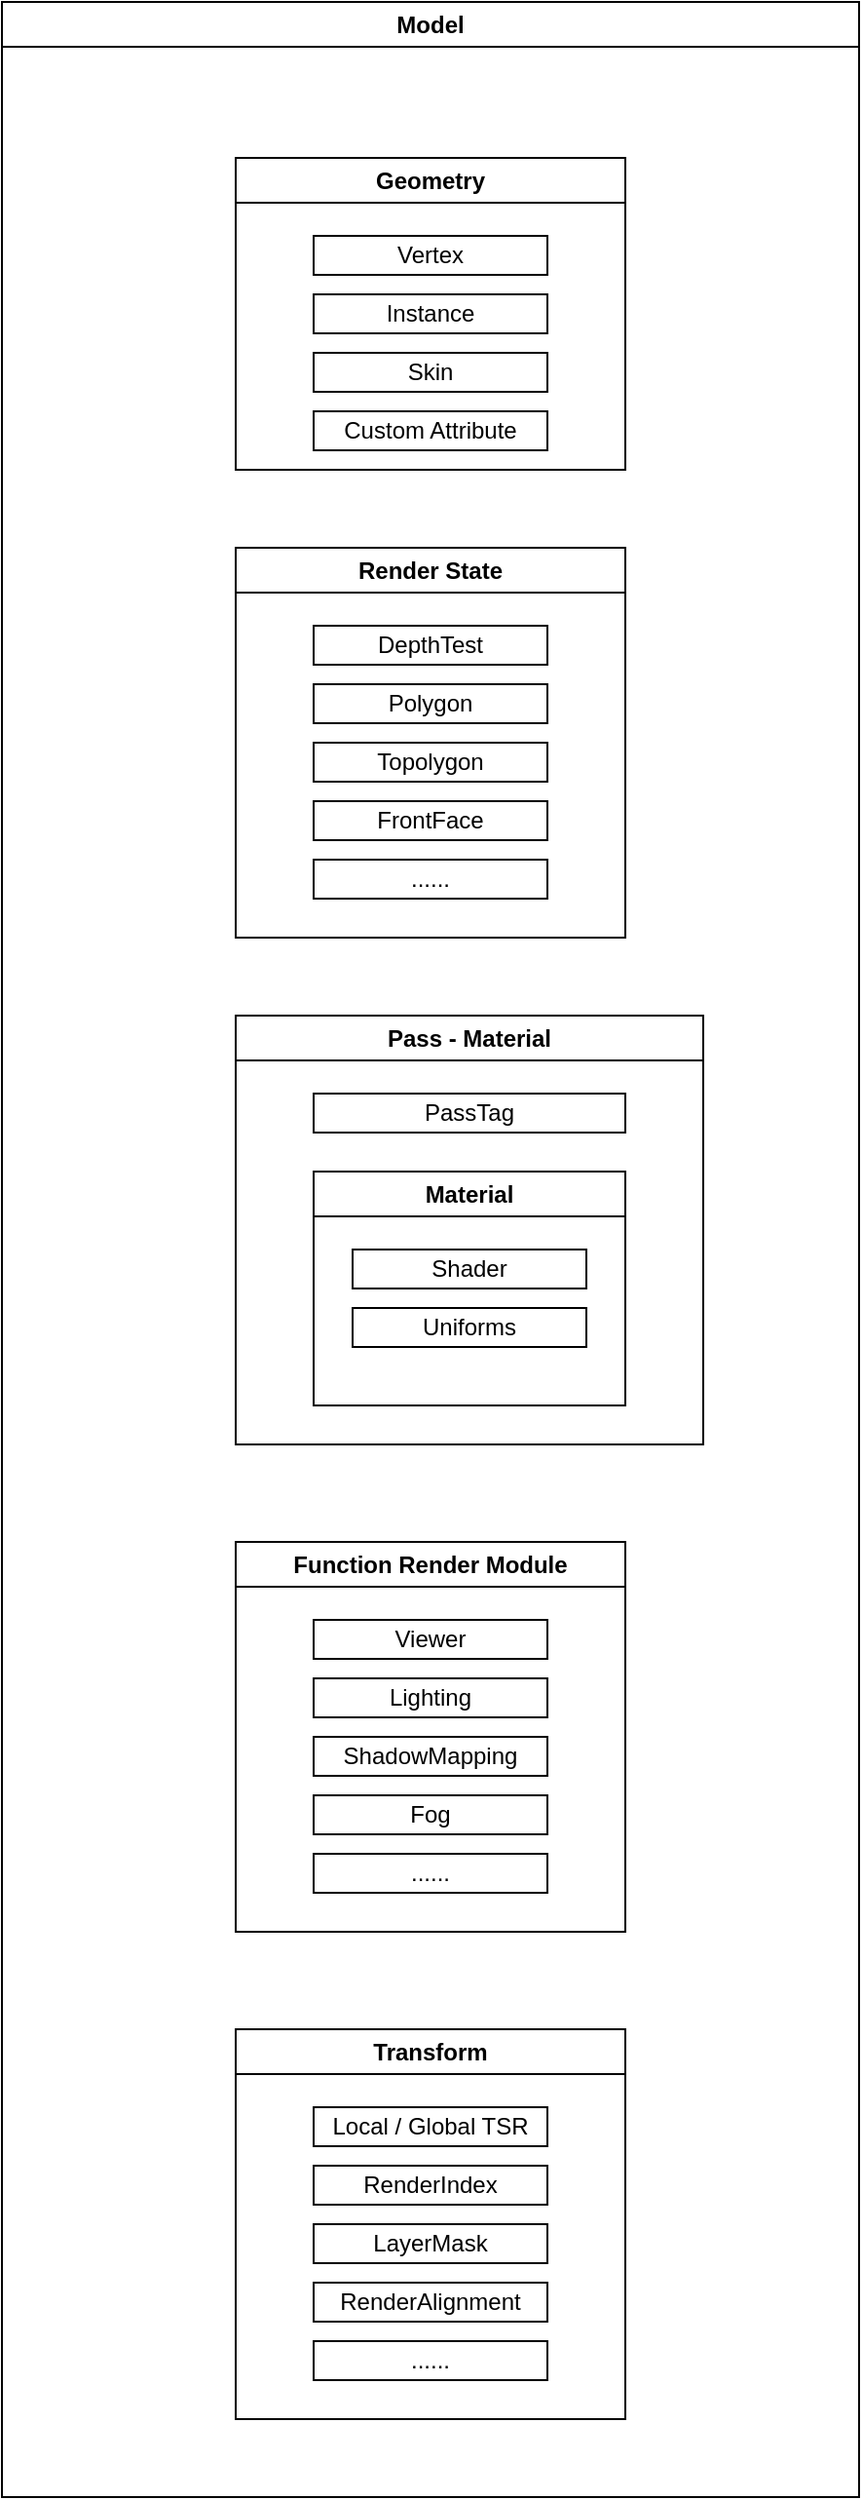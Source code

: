 <mxfile>
    <diagram id="Ip5SupECJz50OKwZUpD2" name="Page-1">
        <mxGraphModel dx="1688" dy="935" grid="1" gridSize="10" guides="1" tooltips="1" connect="1" arrows="1" fold="1" page="1" pageScale="1" pageWidth="850" pageHeight="1100" math="0" shadow="0">
            <root>
                <mxCell id="0"/>
                <mxCell id="1" parent="0"/>
                <mxCell id="73" value="Model" style="swimlane;whiteSpace=wrap;html=1;" vertex="1" parent="1">
                    <mxGeometry x="160" width="440" height="1280" as="geometry"/>
                </mxCell>
                <mxCell id="74" value="Transform" style="swimlane;whiteSpace=wrap;html=1;" vertex="1" parent="73">
                    <mxGeometry x="120" y="1040" width="200" height="200" as="geometry"/>
                </mxCell>
                <mxCell id="75" value="Local / Global TSR" style="rounded=0;whiteSpace=wrap;html=1;" vertex="1" parent="74">
                    <mxGeometry x="40" y="40" width="120" height="20" as="geometry"/>
                </mxCell>
                <mxCell id="76" value="RenderIndex" style="rounded=0;whiteSpace=wrap;html=1;" vertex="1" parent="74">
                    <mxGeometry x="40" y="70" width="120" height="20" as="geometry"/>
                </mxCell>
                <mxCell id="77" value="LayerMask" style="rounded=0;whiteSpace=wrap;html=1;" vertex="1" parent="74">
                    <mxGeometry x="40" y="100" width="120" height="20" as="geometry"/>
                </mxCell>
                <mxCell id="78" value="RenderAlignment" style="rounded=0;whiteSpace=wrap;html=1;" vertex="1" parent="74">
                    <mxGeometry x="40" y="130" width="120" height="20" as="geometry"/>
                </mxCell>
                <mxCell id="79" value="......" style="rounded=0;whiteSpace=wrap;html=1;" vertex="1" parent="74">
                    <mxGeometry x="40" y="160" width="120" height="20" as="geometry"/>
                </mxCell>
                <mxCell id="49" value="Geometry" style="swimlane;whiteSpace=wrap;html=1;" vertex="1" parent="1">
                    <mxGeometry x="280" y="80" width="200" height="160" as="geometry"/>
                </mxCell>
                <mxCell id="52" value="Vertex" style="rounded=0;whiteSpace=wrap;html=1;" vertex="1" parent="49">
                    <mxGeometry x="40" y="40" width="120" height="20" as="geometry"/>
                </mxCell>
                <mxCell id="53" value="Instance" style="rounded=0;whiteSpace=wrap;html=1;" vertex="1" parent="49">
                    <mxGeometry x="40" y="70" width="120" height="20" as="geometry"/>
                </mxCell>
                <mxCell id="64" value="Skin" style="rounded=0;whiteSpace=wrap;html=1;" vertex="1" parent="49">
                    <mxGeometry x="40" y="100" width="120" height="20" as="geometry"/>
                </mxCell>
                <mxCell id="65" value="Custom Attribute" style="rounded=0;whiteSpace=wrap;html=1;" vertex="1" parent="49">
                    <mxGeometry x="40" y="130" width="120" height="20" as="geometry"/>
                </mxCell>
                <mxCell id="50" value="Render State" style="swimlane;whiteSpace=wrap;html=1;" vertex="1" parent="1">
                    <mxGeometry x="280" y="280" width="200" height="200" as="geometry"/>
                </mxCell>
                <mxCell id="54" value="DepthTest" style="rounded=0;whiteSpace=wrap;html=1;" vertex="1" parent="50">
                    <mxGeometry x="40" y="40" width="120" height="20" as="geometry"/>
                </mxCell>
                <mxCell id="55" value="Polygon&lt;span style=&quot;color: rgba(0, 0, 0, 0); font-family: monospace; font-size: 0px; text-align: start;&quot;&gt;%3CmxGraphModel%3E%3Croot%3E%3CmxCell%20id%3D%220%22%2F%3E%3CmxCell%20id%3D%221%22%20parent%3D%220%22%2F%3E%3CmxCell%20id%3D%222%22%20value%3D%22DepthTest%22%20style%3D%22rounded%3D0%3BwhiteSpace%3Dwrap%3Bhtml%3D1%3B%22%20vertex%3D%221%22%20parent%3D%221%22%3E%3CmxGeometry%20x%3D%22320%22%20y%3D%22320%22%20width%3D%22120%22%20height%3D%2240%22%20as%3D%22geometry%22%2F%3E%3C%2FmxCell%3E%3C%2Froot%3E%3C%2FmxGraphModel%3E&lt;/span&gt;" style="rounded=0;whiteSpace=wrap;html=1;" vertex="1" parent="50">
                    <mxGeometry x="40" y="70" width="120" height="20" as="geometry"/>
                </mxCell>
                <mxCell id="56" value="Topolygon&lt;span style=&quot;color: rgba(0, 0, 0, 0); font-family: monospace; font-size: 0px; text-align: start;&quot;&gt;%3CmxGraphModel%3E%3Croot%3E%3CmxCell%20id%3D%220%22%2F%3E%3CmxCell%20id%3D%221%22%20parent%3D%220%22%2F%3E%3CmxCell%20id%3D%222%22%20value%3D%22DepthTest%22%20style%3D%22rounded%3D0%3BwhiteSpace%3Dwrap%3Bhtml%3D1%3B%22%20vertex%3D%221%22%20parent%3D%221%22%3E%3CmxGeometry%20x%3D%22320%22%20y%3D%22320%22%20width%3D%22120%22%20height%3D%2240%22%20as%3D%22geometry%22%2F%3E%3C%2FmxCell%3E%3C%2Froot%3E%3C%2FmxGraphModel%3E&lt;/span&gt;" style="rounded=0;whiteSpace=wrap;html=1;" vertex="1" parent="50">
                    <mxGeometry x="40" y="100" width="120" height="20" as="geometry"/>
                </mxCell>
                <mxCell id="57" value="FrontFace" style="rounded=0;whiteSpace=wrap;html=1;" vertex="1" parent="50">
                    <mxGeometry x="40" y="130" width="120" height="20" as="geometry"/>
                </mxCell>
                <mxCell id="58" value="......" style="rounded=0;whiteSpace=wrap;html=1;" vertex="1" parent="50">
                    <mxGeometry x="40" y="160" width="120" height="20" as="geometry"/>
                </mxCell>
                <mxCell id="51" value="Pass - Material" style="swimlane;whiteSpace=wrap;html=1;" vertex="1" parent="1">
                    <mxGeometry x="280" y="520" width="240" height="220" as="geometry"/>
                </mxCell>
                <mxCell id="59" value="PassTag" style="rounded=0;whiteSpace=wrap;html=1;" vertex="1" parent="51">
                    <mxGeometry x="40" y="40" width="160" height="20" as="geometry"/>
                </mxCell>
                <mxCell id="61" value="Material" style="swimlane;whiteSpace=wrap;html=1;" vertex="1" parent="51">
                    <mxGeometry x="40" y="80" width="160" height="120" as="geometry"/>
                </mxCell>
                <mxCell id="62" value="Shader" style="rounded=0;whiteSpace=wrap;html=1;" vertex="1" parent="61">
                    <mxGeometry x="20" y="40" width="120" height="20" as="geometry"/>
                </mxCell>
                <mxCell id="63" value="Uniforms" style="rounded=0;whiteSpace=wrap;html=1;" vertex="1" parent="61">
                    <mxGeometry x="20" y="70" width="120" height="20" as="geometry"/>
                </mxCell>
                <mxCell id="67" value="Function Render Module" style="swimlane;whiteSpace=wrap;html=1;" vertex="1" parent="1">
                    <mxGeometry x="280" y="790" width="200" height="200" as="geometry"/>
                </mxCell>
                <mxCell id="68" value="Fog" style="rounded=0;whiteSpace=wrap;html=1;" vertex="1" parent="67">
                    <mxGeometry x="40" y="130" width="120" height="20" as="geometry"/>
                </mxCell>
                <mxCell id="69" value="Lighting" style="rounded=0;whiteSpace=wrap;html=1;" vertex="1" parent="67">
                    <mxGeometry x="40" y="70" width="120" height="20" as="geometry"/>
                </mxCell>
                <mxCell id="70" value="ShadowMapping" style="rounded=0;whiteSpace=wrap;html=1;" vertex="1" parent="67">
                    <mxGeometry x="40" y="100" width="120" height="20" as="geometry"/>
                </mxCell>
                <mxCell id="71" value="Viewer" style="rounded=0;whiteSpace=wrap;html=1;" vertex="1" parent="67">
                    <mxGeometry x="40" y="40" width="120" height="20" as="geometry"/>
                </mxCell>
                <mxCell id="72" value="......" style="rounded=0;whiteSpace=wrap;html=1;" vertex="1" parent="67">
                    <mxGeometry x="40" y="160" width="120" height="20" as="geometry"/>
                </mxCell>
            </root>
        </mxGraphModel>
    </diagram>
</mxfile>
